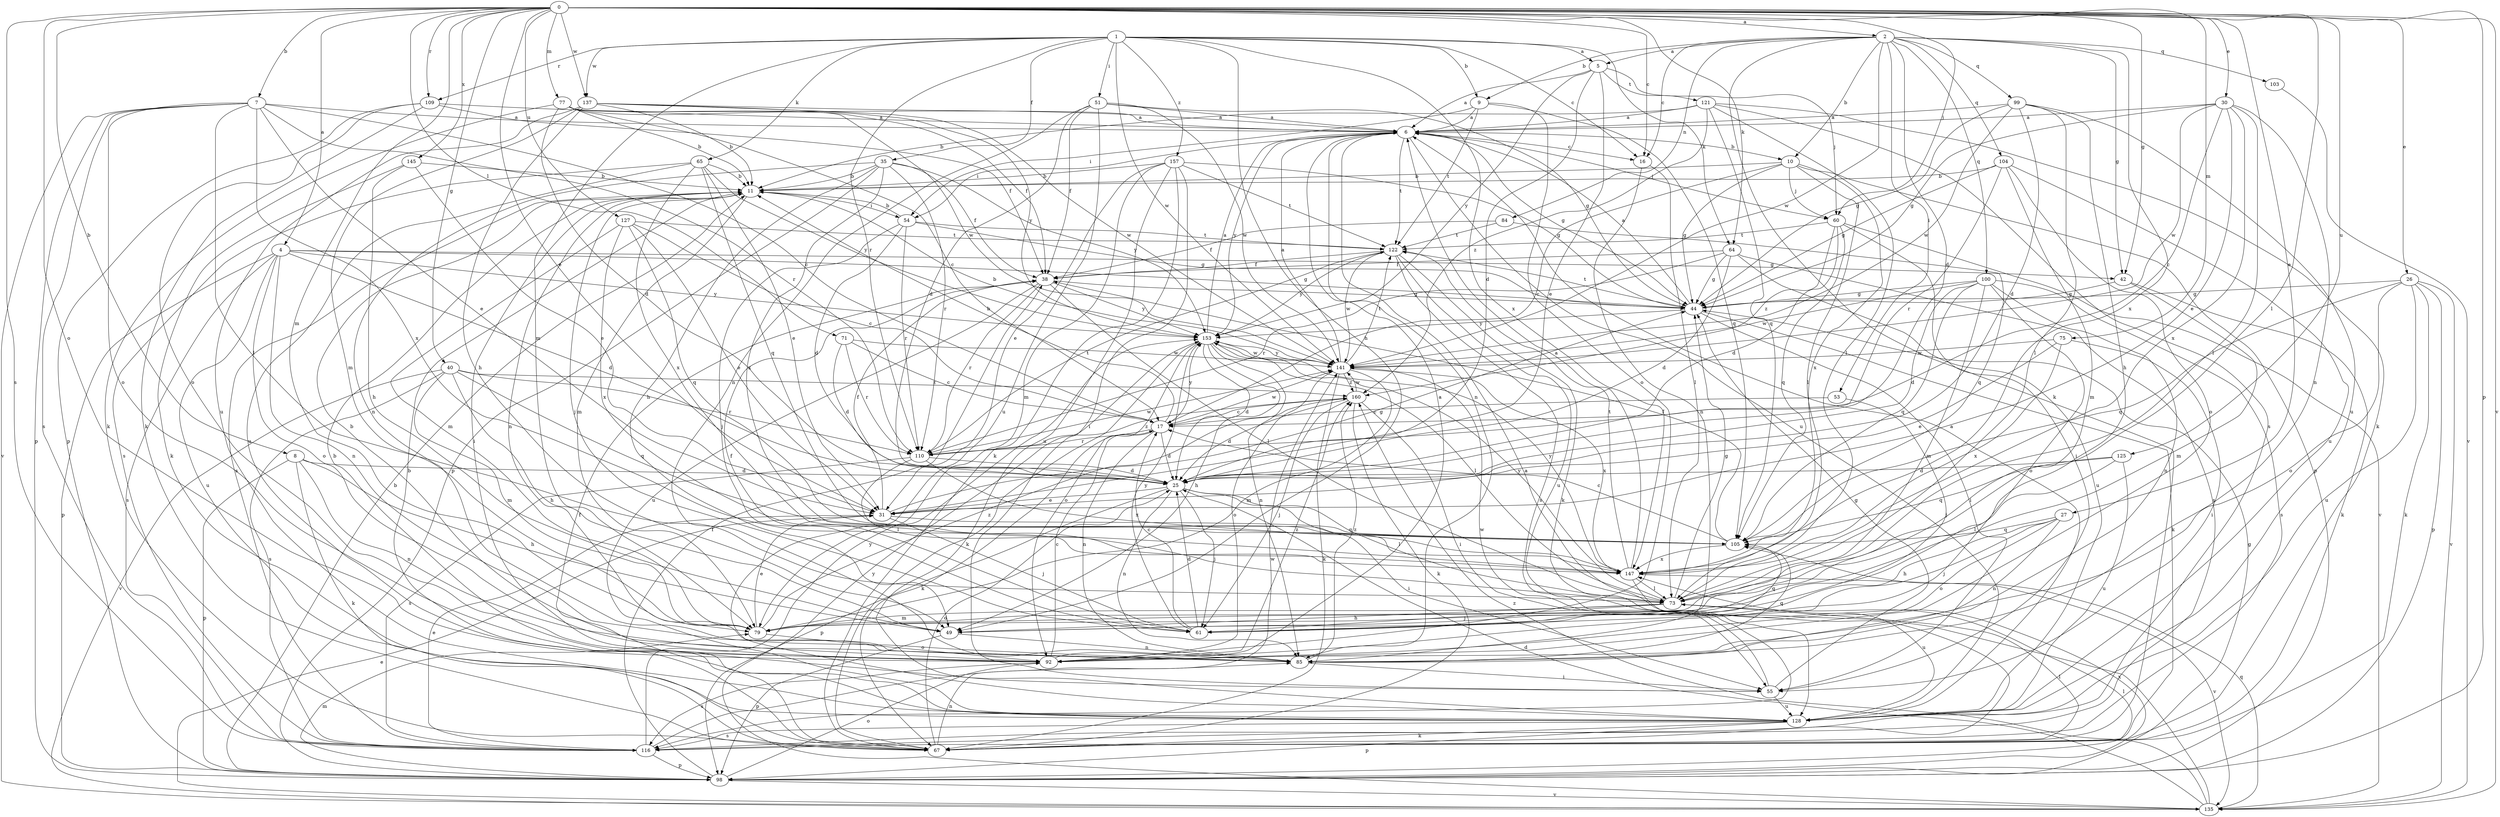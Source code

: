 strict digraph  {
0;
1;
2;
4;
5;
6;
7;
8;
9;
10;
11;
16;
17;
25;
26;
27;
30;
31;
35;
38;
40;
42;
44;
49;
51;
53;
54;
55;
60;
61;
64;
65;
67;
71;
73;
75;
77;
79;
84;
85;
92;
98;
99;
100;
103;
104;
105;
109;
110;
116;
121;
122;
125;
127;
128;
135;
137;
141;
145;
147;
153;
157;
160;
0 -> 2  [label=a];
0 -> 4  [label=a];
0 -> 7  [label=b];
0 -> 8  [label=b];
0 -> 16  [label=c];
0 -> 26  [label=e];
0 -> 27  [label=e];
0 -> 30  [label=e];
0 -> 31  [label=e];
0 -> 40  [label=g];
0 -> 42  [label=g];
0 -> 60  [label=j];
0 -> 64  [label=k];
0 -> 71  [label=l];
0 -> 73  [label=l];
0 -> 75  [label=m];
0 -> 77  [label=m];
0 -> 79  [label=m];
0 -> 92  [label=o];
0 -> 98  [label=p];
0 -> 109  [label=r];
0 -> 116  [label=s];
0 -> 125  [label=u];
0 -> 127  [label=u];
0 -> 135  [label=v];
0 -> 137  [label=w];
0 -> 145  [label=x];
1 -> 5  [label=a];
1 -> 9  [label=b];
1 -> 16  [label=c];
1 -> 35  [label=f];
1 -> 49  [label=h];
1 -> 51  [label=i];
1 -> 64  [label=k];
1 -> 65  [label=k];
1 -> 79  [label=m];
1 -> 109  [label=r];
1 -> 110  [label=r];
1 -> 137  [label=w];
1 -> 141  [label=w];
1 -> 147  [label=x];
1 -> 157  [label=z];
2 -> 5  [label=a];
2 -> 9  [label=b];
2 -> 10  [label=b];
2 -> 16  [label=c];
2 -> 25  [label=d];
2 -> 42  [label=g];
2 -> 53  [label=i];
2 -> 67  [label=k];
2 -> 84  [label=n];
2 -> 99  [label=q];
2 -> 100  [label=q];
2 -> 103  [label=q];
2 -> 104  [label=q];
2 -> 141  [label=w];
2 -> 147  [label=x];
4 -> 25  [label=d];
4 -> 42  [label=g];
4 -> 44  [label=g];
4 -> 85  [label=n];
4 -> 92  [label=o];
4 -> 98  [label=p];
4 -> 116  [label=s];
4 -> 128  [label=u];
4 -> 153  [label=y];
5 -> 6  [label=a];
5 -> 25  [label=d];
5 -> 31  [label=e];
5 -> 60  [label=j];
5 -> 121  [label=t];
5 -> 153  [label=y];
6 -> 10  [label=b];
6 -> 16  [label=c];
6 -> 44  [label=g];
6 -> 54  [label=i];
6 -> 60  [label=j];
6 -> 85  [label=n];
6 -> 122  [label=t];
6 -> 128  [label=u];
6 -> 153  [label=y];
7 -> 6  [label=a];
7 -> 17  [label=c];
7 -> 31  [label=e];
7 -> 73  [label=l];
7 -> 92  [label=o];
7 -> 98  [label=p];
7 -> 110  [label=r];
7 -> 116  [label=s];
7 -> 135  [label=v];
7 -> 147  [label=x];
8 -> 25  [label=d];
8 -> 49  [label=h];
8 -> 67  [label=k];
8 -> 85  [label=n];
8 -> 98  [label=p];
9 -> 6  [label=a];
9 -> 54  [label=i];
9 -> 92  [label=o];
9 -> 105  [label=q];
9 -> 122  [label=t];
10 -> 11  [label=b];
10 -> 17  [label=c];
10 -> 44  [label=g];
10 -> 60  [label=j];
10 -> 73  [label=l];
10 -> 98  [label=p];
10 -> 147  [label=x];
11 -> 54  [label=i];
11 -> 55  [label=i];
11 -> 61  [label=j];
11 -> 79  [label=m];
11 -> 85  [label=n];
11 -> 116  [label=s];
16 -> 73  [label=l];
16 -> 85  [label=n];
17 -> 11  [label=b];
17 -> 25  [label=d];
17 -> 67  [label=k];
17 -> 85  [label=n];
17 -> 110  [label=r];
17 -> 141  [label=w];
17 -> 153  [label=y];
25 -> 31  [label=e];
25 -> 55  [label=i];
25 -> 61  [label=j];
25 -> 73  [label=l];
25 -> 85  [label=n];
25 -> 98  [label=p];
26 -> 44  [label=g];
26 -> 67  [label=k];
26 -> 92  [label=o];
26 -> 98  [label=p];
26 -> 105  [label=q];
26 -> 128  [label=u];
26 -> 135  [label=v];
27 -> 49  [label=h];
27 -> 61  [label=j];
27 -> 85  [label=n];
27 -> 92  [label=o];
27 -> 105  [label=q];
30 -> 6  [label=a];
30 -> 17  [label=c];
30 -> 31  [label=e];
30 -> 44  [label=g];
30 -> 73  [label=l];
30 -> 85  [label=n];
30 -> 141  [label=w];
30 -> 147  [label=x];
31 -> 38  [label=f];
31 -> 44  [label=g];
31 -> 61  [label=j];
31 -> 105  [label=q];
35 -> 11  [label=b];
35 -> 38  [label=f];
35 -> 49  [label=h];
35 -> 85  [label=n];
35 -> 98  [label=p];
35 -> 110  [label=r];
35 -> 147  [label=x];
35 -> 153  [label=y];
38 -> 44  [label=g];
38 -> 73  [label=l];
38 -> 110  [label=r];
38 -> 128  [label=u];
38 -> 153  [label=y];
40 -> 49  [label=h];
40 -> 79  [label=m];
40 -> 105  [label=q];
40 -> 110  [label=r];
40 -> 116  [label=s];
40 -> 135  [label=v];
40 -> 160  [label=z];
42 -> 44  [label=g];
42 -> 67  [label=k];
42 -> 79  [label=m];
44 -> 6  [label=a];
44 -> 55  [label=i];
44 -> 67  [label=k];
44 -> 122  [label=t];
44 -> 153  [label=y];
49 -> 85  [label=n];
49 -> 98  [label=p];
51 -> 6  [label=a];
51 -> 25  [label=d];
51 -> 38  [label=f];
51 -> 44  [label=g];
51 -> 85  [label=n];
51 -> 128  [label=u];
51 -> 141  [label=w];
53 -> 17  [label=c];
53 -> 61  [label=j];
54 -> 11  [label=b];
54 -> 25  [label=d];
54 -> 44  [label=g];
54 -> 61  [label=j];
54 -> 110  [label=r];
54 -> 122  [label=t];
55 -> 44  [label=g];
55 -> 128  [label=u];
55 -> 141  [label=w];
60 -> 25  [label=d];
60 -> 55  [label=i];
60 -> 105  [label=q];
60 -> 122  [label=t];
60 -> 135  [label=v];
60 -> 160  [label=z];
61 -> 17  [label=c];
61 -> 25  [label=d];
61 -> 38  [label=f];
61 -> 105  [label=q];
61 -> 153  [label=y];
64 -> 25  [label=d];
64 -> 38  [label=f];
64 -> 44  [label=g];
64 -> 110  [label=r];
64 -> 116  [label=s];
64 -> 128  [label=u];
65 -> 11  [label=b];
65 -> 31  [label=e];
65 -> 105  [label=q];
65 -> 116  [label=s];
65 -> 128  [label=u];
65 -> 147  [label=x];
65 -> 153  [label=y];
67 -> 11  [label=b];
67 -> 25  [label=d];
67 -> 38  [label=f];
67 -> 73  [label=l];
67 -> 85  [label=n];
71 -> 17  [label=c];
71 -> 25  [label=d];
71 -> 110  [label=r];
71 -> 141  [label=w];
73 -> 44  [label=g];
73 -> 49  [label=h];
73 -> 61  [label=j];
73 -> 79  [label=m];
73 -> 153  [label=y];
75 -> 31  [label=e];
75 -> 55  [label=i];
75 -> 141  [label=w];
75 -> 147  [label=x];
77 -> 6  [label=a];
77 -> 11  [label=b];
77 -> 17  [label=c];
77 -> 25  [label=d];
77 -> 38  [label=f];
77 -> 67  [label=k];
77 -> 141  [label=w];
79 -> 31  [label=e];
79 -> 92  [label=o];
79 -> 160  [label=z];
84 -> 38  [label=f];
84 -> 105  [label=q];
84 -> 122  [label=t];
85 -> 55  [label=i];
85 -> 105  [label=q];
85 -> 160  [label=z];
92 -> 6  [label=a];
92 -> 11  [label=b];
92 -> 17  [label=c];
92 -> 116  [label=s];
92 -> 160  [label=z];
98 -> 11  [label=b];
98 -> 38  [label=f];
98 -> 44  [label=g];
98 -> 73  [label=l];
98 -> 79  [label=m];
98 -> 92  [label=o];
98 -> 135  [label=v];
98 -> 147  [label=x];
99 -> 6  [label=a];
99 -> 25  [label=d];
99 -> 44  [label=g];
99 -> 49  [label=h];
99 -> 73  [label=l];
99 -> 128  [label=u];
99 -> 141  [label=w];
100 -> 25  [label=d];
100 -> 44  [label=g];
100 -> 79  [label=m];
100 -> 85  [label=n];
100 -> 92  [label=o];
100 -> 105  [label=q];
100 -> 116  [label=s];
100 -> 141  [label=w];
103 -> 135  [label=v];
104 -> 11  [label=b];
104 -> 44  [label=g];
104 -> 79  [label=m];
104 -> 92  [label=o];
104 -> 110  [label=r];
104 -> 128  [label=u];
105 -> 17  [label=c];
105 -> 38  [label=f];
105 -> 147  [label=x];
109 -> 6  [label=a];
109 -> 38  [label=f];
109 -> 67  [label=k];
109 -> 92  [label=o];
109 -> 98  [label=p];
110 -> 25  [label=d];
110 -> 73  [label=l];
110 -> 116  [label=s];
110 -> 122  [label=t];
110 -> 141  [label=w];
110 -> 147  [label=x];
110 -> 160  [label=z];
116 -> 31  [label=e];
116 -> 98  [label=p];
116 -> 141  [label=w];
116 -> 153  [label=y];
121 -> 6  [label=a];
121 -> 11  [label=b];
121 -> 67  [label=k];
121 -> 73  [label=l];
121 -> 105  [label=q];
121 -> 116  [label=s];
121 -> 160  [label=z];
122 -> 38  [label=f];
122 -> 67  [label=k];
122 -> 116  [label=s];
122 -> 128  [label=u];
122 -> 141  [label=w];
122 -> 153  [label=y];
125 -> 25  [label=d];
125 -> 73  [label=l];
125 -> 105  [label=q];
125 -> 128  [label=u];
127 -> 17  [label=c];
127 -> 31  [label=e];
127 -> 79  [label=m];
127 -> 105  [label=q];
127 -> 122  [label=t];
127 -> 147  [label=x];
128 -> 6  [label=a];
128 -> 11  [label=b];
128 -> 67  [label=k];
128 -> 98  [label=p];
128 -> 116  [label=s];
135 -> 6  [label=a];
135 -> 25  [label=d];
135 -> 31  [label=e];
135 -> 105  [label=q];
135 -> 153  [label=y];
135 -> 160  [label=z];
137 -> 6  [label=a];
137 -> 11  [label=b];
137 -> 49  [label=h];
137 -> 79  [label=m];
137 -> 128  [label=u];
137 -> 141  [label=w];
137 -> 153  [label=y];
141 -> 6  [label=a];
141 -> 11  [label=b];
141 -> 67  [label=k];
141 -> 79  [label=m];
141 -> 92  [label=o];
141 -> 122  [label=t];
141 -> 147  [label=x];
141 -> 153  [label=y];
141 -> 160  [label=z];
145 -> 11  [label=b];
145 -> 31  [label=e];
145 -> 49  [label=h];
145 -> 67  [label=k];
147 -> 6  [label=a];
147 -> 73  [label=l];
147 -> 122  [label=t];
147 -> 128  [label=u];
147 -> 135  [label=v];
147 -> 153  [label=y];
153 -> 6  [label=a];
153 -> 25  [label=d];
153 -> 49  [label=h];
153 -> 67  [label=k];
153 -> 73  [label=l];
153 -> 85  [label=n];
153 -> 92  [label=o];
153 -> 141  [label=w];
157 -> 11  [label=b];
157 -> 31  [label=e];
157 -> 44  [label=g];
157 -> 55  [label=i];
157 -> 67  [label=k];
157 -> 79  [label=m];
157 -> 122  [label=t];
157 -> 128  [label=u];
160 -> 17  [label=c];
160 -> 25  [label=d];
160 -> 55  [label=i];
160 -> 61  [label=j];
160 -> 67  [label=k];
160 -> 141  [label=w];
}
